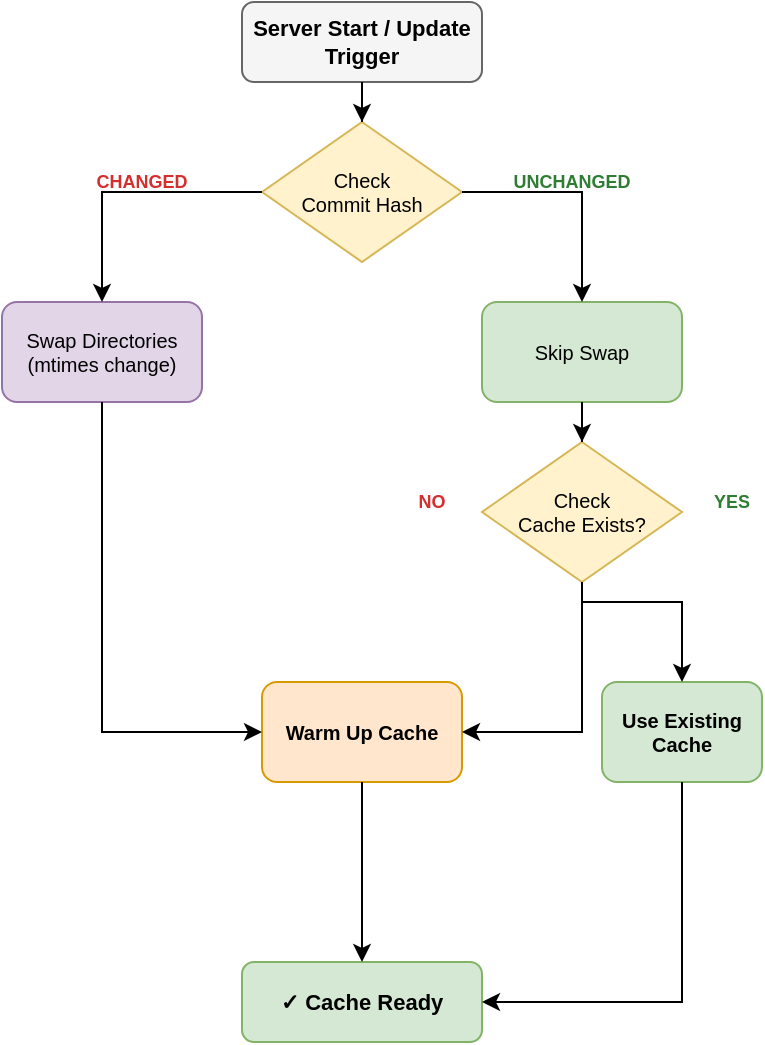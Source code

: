 <mxfile version="28.2.5">
  <diagram name="Seite-1" id="HSOTe-yHmUGqH4dnBn5E">
    <mxGraphModel dx="942" dy="1200" grid="1" gridSize="10" guides="1" tooltips="1" connect="1" arrows="1" fold="1" page="1" pageScale="1" pageWidth="827" pageHeight="1169" math="0" shadow="0">
      <root>
        <mxCell id="0" />
        <mxCell id="1" parent="0" />
        <mxCell id="DMuYnkKjU3KgjkuwdBBU-1" value="Server Start / Update Trigger" style="rounded=1;whiteSpace=wrap;html=1;fillColor=#f5f5f5;strokeColor=#666666;fontSize=11;fontStyle=1" parent="1" vertex="1">
          <mxGeometry x="250" y="210" width="120" height="40" as="geometry" />
        </mxCell>
        <mxCell id="DMuYnkKjU3KgjkuwdBBU-2" value="Check&#xa;Commit Hash" style="rhombus;whiteSpace=wrap;html=1;fillColor=#fff2cc;strokeColor=#d6b656;fontSize=10" parent="1" vertex="1">
          <mxGeometry x="260" y="270" width="100" height="70" as="geometry" />
        </mxCell>
        <mxCell id="DMuYnkKjU3KgjkuwdBBU-3" style="edgeStyle=orthogonalEdgeStyle;rounded=0;orthogonalLoop=1;jettySize=auto;html=1;" parent="1" source="DMuYnkKjU3KgjkuwdBBU-1" target="DMuYnkKjU3KgjkuwdBBU-2" edge="1">
          <mxGeometry relative="1" as="geometry" />
        </mxCell>
        <mxCell id="DMuYnkKjU3KgjkuwdBBU-4" value="CHANGED" style="text;html=1;strokeColor=none;fillColor=none;align=center;verticalAlign=middle;whiteSpace=wrap;rounded=0;fontSize=9;fontColor=#d32f2f;fontStyle=1" parent="1" vertex="1">
          <mxGeometry x="170" y="290" width="60" height="20" as="geometry" />
        </mxCell>
        <mxCell id="DMuYnkKjU3KgjkuwdBBU-5" value="Swap Directories&#xa;(mtimes change)" style="rounded=1;whiteSpace=wrap;html=1;fillColor=#e1d5e7;strokeColor=#9673a6;fontSize=10" parent="1" vertex="1">
          <mxGeometry x="130" y="360" width="100" height="50" as="geometry" />
        </mxCell>
        <mxCell id="DMuYnkKjU3KgjkuwdBBU-6" style="edgeStyle=orthogonalEdgeStyle;rounded=0;orthogonalLoop=1;jettySize=auto;html=1;" parent="1" source="DMuYnkKjU3KgjkuwdBBU-2" target="DMuYnkKjU3KgjkuwdBBU-5" edge="1">
          <mxGeometry relative="1" as="geometry" />
        </mxCell>
        <mxCell id="DMuYnkKjU3KgjkuwdBBU-7" value="Warm Up Cache" style="rounded=1;whiteSpace=wrap;html=1;fillColor=#ffe6cc;strokeColor=#d79b00;fontSize=10;fontStyle=1" parent="1" vertex="1">
          <mxGeometry x="260" y="550" width="100" height="50" as="geometry" />
        </mxCell>
        <mxCell id="DMuYnkKjU3KgjkuwdBBU-8" style="edgeStyle=orthogonalEdgeStyle;rounded=0;orthogonalLoop=1;jettySize=auto;html=1;" parent="1" source="DMuYnkKjU3KgjkuwdBBU-5" target="DMuYnkKjU3KgjkuwdBBU-7" edge="1">
          <mxGeometry relative="1" as="geometry">
            <Array as="points">
              <mxPoint x="180" y="575" />
            </Array>
          </mxGeometry>
        </mxCell>
        <mxCell id="DMuYnkKjU3KgjkuwdBBU-9" value="UNCHANGED" style="text;html=1;strokeColor=none;fillColor=none;align=center;verticalAlign=middle;whiteSpace=wrap;rounded=0;fontSize=9;fontColor=#2e7d32;fontStyle=1" parent="1" vertex="1">
          <mxGeometry x="380" y="290" width="70" height="20" as="geometry" />
        </mxCell>
        <mxCell id="DMuYnkKjU3KgjkuwdBBU-10" value="Skip Swap" style="rounded=1;whiteSpace=wrap;html=1;fillColor=#d5e8d4;strokeColor=#82b366;fontSize=10" parent="1" vertex="1">
          <mxGeometry x="370" y="360" width="100" height="50" as="geometry" />
        </mxCell>
        <mxCell id="DMuYnkKjU3KgjkuwdBBU-11" style="edgeStyle=orthogonalEdgeStyle;rounded=0;orthogonalLoop=1;jettySize=auto;html=1;" parent="1" source="DMuYnkKjU3KgjkuwdBBU-2" target="DMuYnkKjU3KgjkuwdBBU-10" edge="1">
          <mxGeometry relative="1" as="geometry" />
        </mxCell>
        <mxCell id="DMuYnkKjU3KgjkuwdBBU-12" value="Check&#xa;Cache Exists?" style="rhombus;whiteSpace=wrap;html=1;fillColor=#fff2cc;strokeColor=#d6b656;fontSize=10" parent="1" vertex="1">
          <mxGeometry x="370" y="430" width="100" height="70" as="geometry" />
        </mxCell>
        <mxCell id="DMuYnkKjU3KgjkuwdBBU-13" style="edgeStyle=orthogonalEdgeStyle;rounded=0;orthogonalLoop=1;jettySize=auto;html=1;" parent="1" source="DMuYnkKjU3KgjkuwdBBU-10" target="DMuYnkKjU3KgjkuwdBBU-12" edge="1">
          <mxGeometry relative="1" as="geometry" />
        </mxCell>
        <mxCell id="DMuYnkKjU3KgjkuwdBBU-14" value="YES" style="text;html=1;strokeColor=none;fillColor=none;align=center;verticalAlign=middle;whiteSpace=wrap;rounded=0;fontSize=9;fontColor=#2e7d32;fontStyle=1" parent="1" vertex="1">
          <mxGeometry x="480" y="450" width="30" height="20" as="geometry" />
        </mxCell>
        <mxCell id="DMuYnkKjU3KgjkuwdBBU-15" value="NO" style="text;html=1;strokeColor=none;fillColor=none;align=center;verticalAlign=middle;whiteSpace=wrap;rounded=0;fontSize=9;fontColor=#d32f2f;fontStyle=1" parent="1" vertex="1">
          <mxGeometry x="330" y="450" width="30" height="20" as="geometry" />
        </mxCell>
        <mxCell id="DMuYnkKjU3KgjkuwdBBU-16" value="Use Existing&#xa;Cache" style="rounded=1;whiteSpace=wrap;html=1;fillColor=#d5e8d4;strokeColor=#82b366;fontSize=10;fontStyle=1" parent="1" vertex="1">
          <mxGeometry x="430" y="550" width="80" height="50" as="geometry" />
        </mxCell>
        <mxCell id="DMuYnkKjU3KgjkuwdBBU-17" style="edgeStyle=orthogonalEdgeStyle;rounded=0;orthogonalLoop=1;jettySize=auto;html=1;" parent="1" source="DMuYnkKjU3KgjkuwdBBU-12" target="DMuYnkKjU3KgjkuwdBBU-16" edge="1">
          <mxGeometry relative="1" as="geometry">
            <Array as="points">
              <mxPoint x="420" y="510" />
              <mxPoint x="470" y="510" />
            </Array>
          </mxGeometry>
        </mxCell>
        <mxCell id="DMuYnkKjU3KgjkuwdBBU-18" style="edgeStyle=orthogonalEdgeStyle;rounded=0;orthogonalLoop=1;jettySize=auto;html=1;entryX=1;entryY=0.5;entryDx=0;entryDy=0;" parent="1" source="DMuYnkKjU3KgjkuwdBBU-12" target="DMuYnkKjU3KgjkuwdBBU-7" edge="1">
          <mxGeometry relative="1" as="geometry">
            <Array as="points">
              <mxPoint x="420" y="575" />
            </Array>
            <mxPoint x="360" y="520" as="targetPoint" />
          </mxGeometry>
        </mxCell>
        <mxCell id="DMuYnkKjU3KgjkuwdBBU-19" value="✓ Cache Ready" style="rounded=1;whiteSpace=wrap;html=1;fillColor=#d5e8d4;strokeColor=#82b366;fontSize=11;fontStyle=1" parent="1" vertex="1">
          <mxGeometry x="250" y="690" width="120" height="40" as="geometry" />
        </mxCell>
        <mxCell id="DMuYnkKjU3KgjkuwdBBU-20" style="edgeStyle=orthogonalEdgeStyle;rounded=0;orthogonalLoop=1;jettySize=auto;html=1;" parent="1" source="DMuYnkKjU3KgjkuwdBBU-7" target="DMuYnkKjU3KgjkuwdBBU-19" edge="1">
          <mxGeometry relative="1" as="geometry" />
        </mxCell>
        <mxCell id="DMuYnkKjU3KgjkuwdBBU-21" style="edgeStyle=orthogonalEdgeStyle;rounded=0;orthogonalLoop=1;jettySize=auto;html=1;" parent="1" source="DMuYnkKjU3KgjkuwdBBU-16" target="DMuYnkKjU3KgjkuwdBBU-19" edge="1">
          <mxGeometry relative="1" as="geometry">
            <Array as="points">
              <mxPoint x="470" y="710" />
            </Array>
          </mxGeometry>
        </mxCell>
      </root>
    </mxGraphModel>
  </diagram>
</mxfile>
